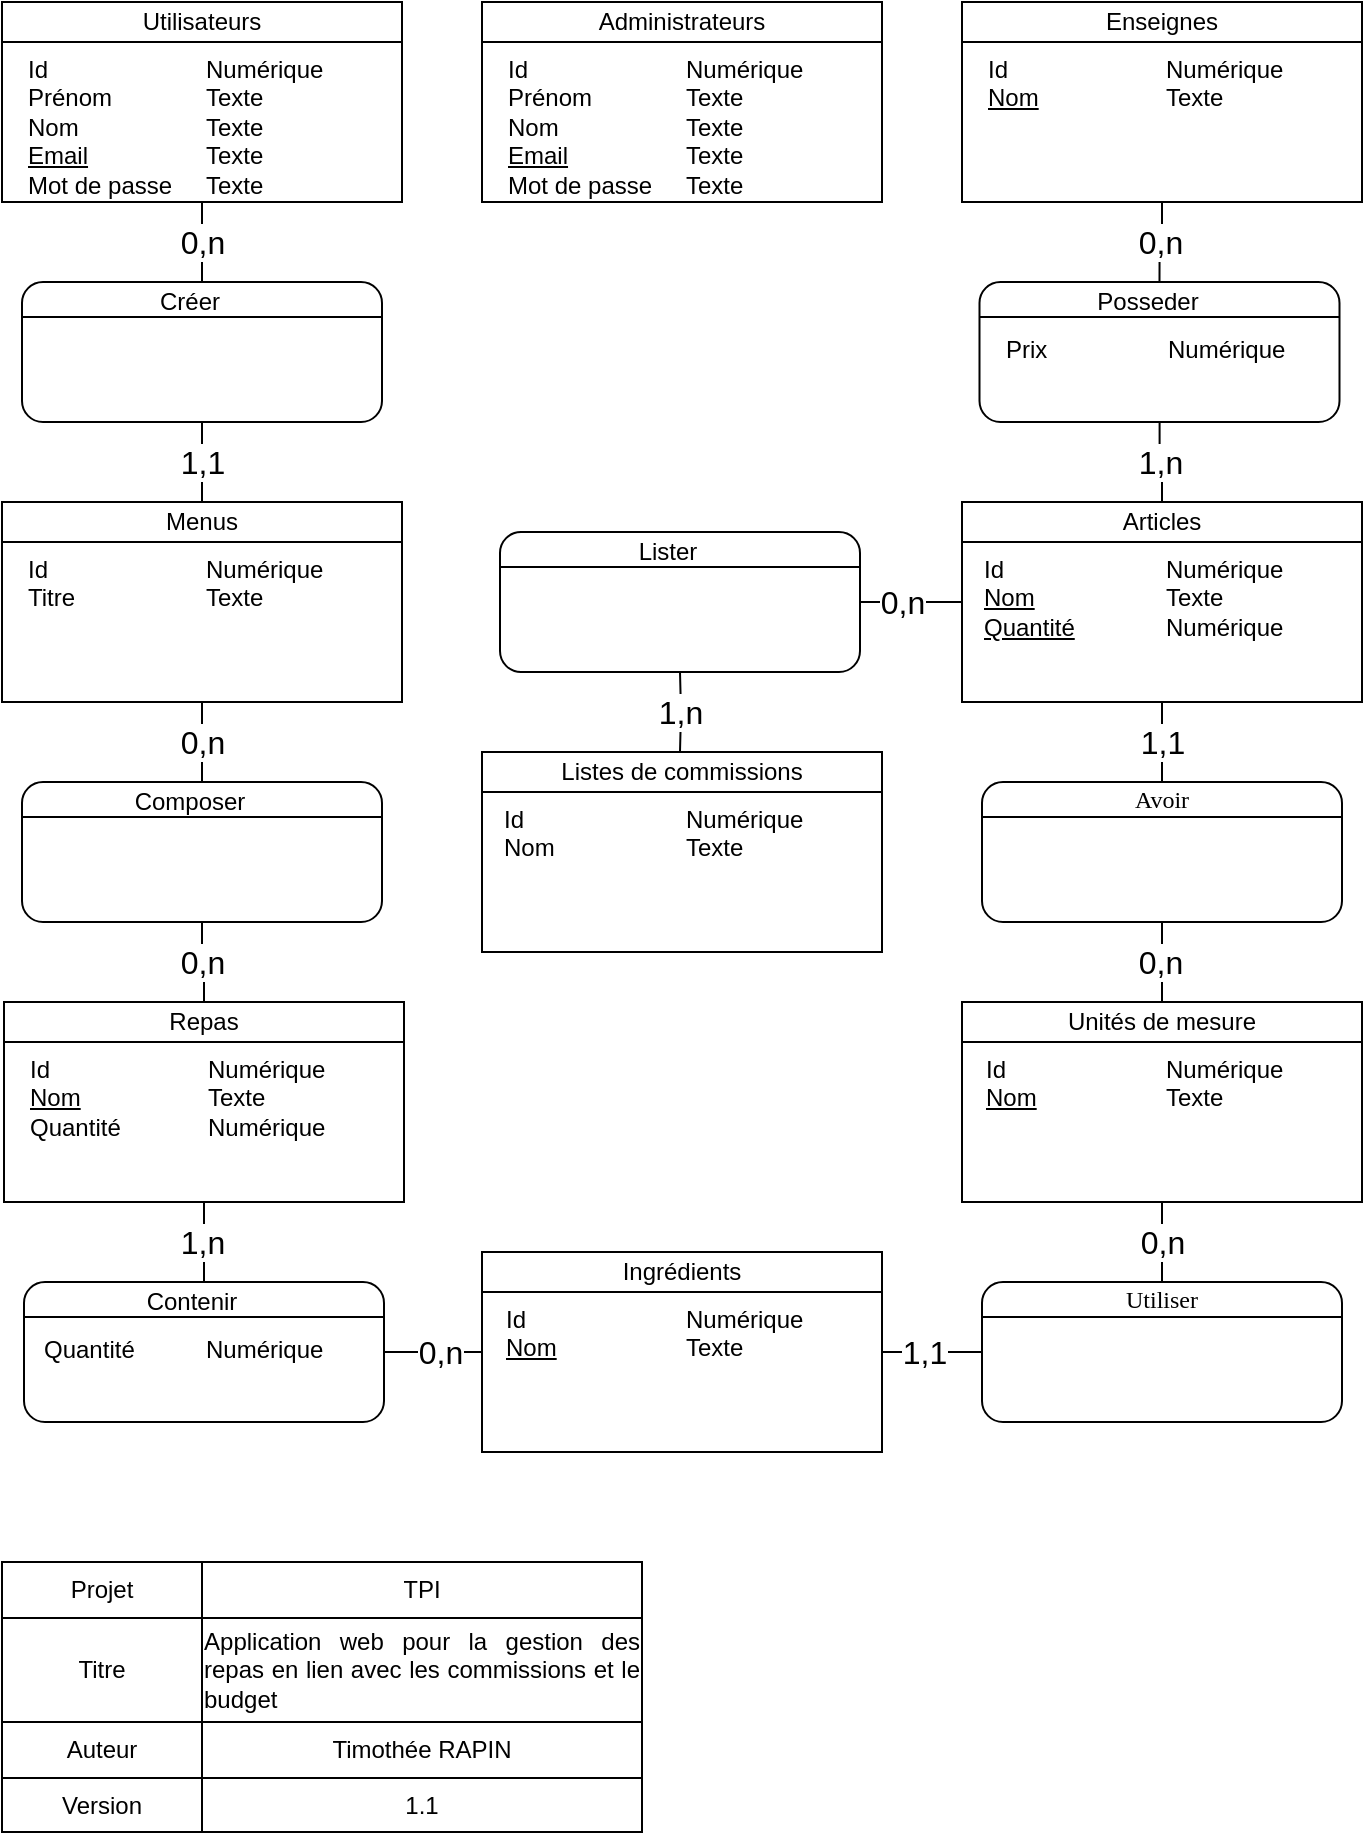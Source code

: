 <mxfile version="20.8.16" type="device"><diagram name="Page-1" id="2ca16b54-16f6-2749-3443-fa8db7711227"><mxGraphModel dx="1668" dy="974" grid="1" gridSize="10" guides="1" tooltips="1" connect="1" arrows="1" fold="1" page="1" pageScale="1" pageWidth="1100" pageHeight="850" background="#ffffff" math="0" shadow="0"><root><mxCell id="0"/><mxCell id="1" parent="0"/><mxCell id="T0Hc3pSAEqjk6suuljC6-1" value="" style="shape=table;html=1;whiteSpace=wrap;startSize=0;container=1;collapsible=0;childLayout=tableLayout;" parent="1" vertex="1"><mxGeometry x="40" y="800" width="320" height="135" as="geometry"/></mxCell><mxCell id="T0Hc3pSAEqjk6suuljC6-2" value="" style="shape=partialRectangle;html=1;whiteSpace=wrap;collapsible=0;dropTarget=0;pointerEvents=0;fillColor=none;top=0;left=0;bottom=0;right=0;points=[[0,0.5],[1,0.5]];portConstraint=eastwest;" parent="T0Hc3pSAEqjk6suuljC6-1" vertex="1"><mxGeometry width="320" height="28" as="geometry"/></mxCell><mxCell id="T0Hc3pSAEqjk6suuljC6-3" value="Projet" style="shape=partialRectangle;html=1;whiteSpace=wrap;connectable=0;overflow=hidden;fillColor=none;top=0;left=0;bottom=0;right=0;" parent="T0Hc3pSAEqjk6suuljC6-2" vertex="1"><mxGeometry width="100" height="28" as="geometry"><mxRectangle width="100" height="28" as="alternateBounds"/></mxGeometry></mxCell><mxCell id="T0Hc3pSAEqjk6suuljC6-4" value="TPI" style="shape=partialRectangle;html=1;whiteSpace=wrap;connectable=0;overflow=hidden;fillColor=none;top=0;left=0;bottom=0;right=0;" parent="T0Hc3pSAEqjk6suuljC6-2" vertex="1"><mxGeometry x="100" width="220" height="28" as="geometry"><mxRectangle width="220" height="28" as="alternateBounds"/></mxGeometry></mxCell><mxCell id="T0Hc3pSAEqjk6suuljC6-5" value="" style="shape=partialRectangle;html=1;whiteSpace=wrap;collapsible=0;dropTarget=0;pointerEvents=0;fillColor=none;top=0;left=0;bottom=0;right=0;points=[[0,0.5],[1,0.5]];portConstraint=eastwest;" parent="T0Hc3pSAEqjk6suuljC6-1" vertex="1"><mxGeometry y="28" width="320" height="52" as="geometry"/></mxCell><mxCell id="T0Hc3pSAEqjk6suuljC6-6" value="Titre" style="shape=partialRectangle;html=1;whiteSpace=wrap;connectable=0;overflow=hidden;fillColor=none;top=0;left=0;bottom=0;right=0;" parent="T0Hc3pSAEqjk6suuljC6-5" vertex="1"><mxGeometry width="100" height="52" as="geometry"><mxRectangle width="100" height="52" as="alternateBounds"/></mxGeometry></mxCell><mxCell id="T0Hc3pSAEqjk6suuljC6-7" value="&lt;div style=&quot;text-align: justify;&quot;&gt;&lt;span style=&quot;font-family: WordVisi_MSFontService, Arial, Arial_EmbeddedFont, Arial_MSFontService, sans-serif; background-color: initial;&quot;&gt;A&lt;/span&gt;&lt;span style=&quot;background-color: initial; font-family: WordVisi_MSFontService, Arial, Arial_EmbeddedFont, Arial_MSFontService, sans-serif;&quot;&gt;pplication web pour la gestion des repas en lien avec les commissions et le budget&lt;/span&gt;&lt;/div&gt;&lt;div style=&quot;text-align: justify;&quot;&gt;&lt;/div&gt;" style="shape=partialRectangle;html=1;whiteSpace=wrap;connectable=0;overflow=hidden;fillColor=none;top=0;left=0;bottom=0;right=0;" parent="T0Hc3pSAEqjk6suuljC6-5" vertex="1"><mxGeometry x="100" width="220" height="52" as="geometry"><mxRectangle width="220" height="52" as="alternateBounds"/></mxGeometry></mxCell><mxCell id="T0Hc3pSAEqjk6suuljC6-8" value="" style="shape=partialRectangle;html=1;whiteSpace=wrap;collapsible=0;dropTarget=0;pointerEvents=0;fillColor=none;top=0;left=0;bottom=0;right=0;points=[[0,0.5],[1,0.5]];portConstraint=eastwest;" parent="T0Hc3pSAEqjk6suuljC6-1" vertex="1"><mxGeometry y="80" width="320" height="28" as="geometry"/></mxCell><mxCell id="T0Hc3pSAEqjk6suuljC6-9" value="Auteur" style="shape=partialRectangle;html=1;whiteSpace=wrap;connectable=0;overflow=hidden;fillColor=none;top=0;left=0;bottom=0;right=0;" parent="T0Hc3pSAEqjk6suuljC6-8" vertex="1"><mxGeometry width="100" height="28" as="geometry"><mxRectangle width="100" height="28" as="alternateBounds"/></mxGeometry></mxCell><mxCell id="T0Hc3pSAEqjk6suuljC6-10" value="Timothée RAPIN" style="shape=partialRectangle;html=1;whiteSpace=wrap;connectable=0;overflow=hidden;fillColor=none;top=0;left=0;bottom=0;right=0;" parent="T0Hc3pSAEqjk6suuljC6-8" vertex="1"><mxGeometry x="100" width="220" height="28" as="geometry"><mxRectangle width="220" height="28" as="alternateBounds"/></mxGeometry></mxCell><mxCell id="T0Hc3pSAEqjk6suuljC6-11" value="" style="shape=partialRectangle;html=1;whiteSpace=wrap;collapsible=0;dropTarget=0;pointerEvents=0;fillColor=none;top=0;left=0;bottom=0;right=0;points=[[0,0.5],[1,0.5]];portConstraint=eastwest;" parent="T0Hc3pSAEqjk6suuljC6-1" vertex="1"><mxGeometry y="108" width="320" height="27" as="geometry"/></mxCell><mxCell id="T0Hc3pSAEqjk6suuljC6-12" value="Version" style="shape=partialRectangle;html=1;whiteSpace=wrap;connectable=0;overflow=hidden;fillColor=none;top=0;left=0;bottom=0;right=0;" parent="T0Hc3pSAEqjk6suuljC6-11" vertex="1"><mxGeometry width="100" height="27" as="geometry"><mxRectangle width="100" height="27" as="alternateBounds"/></mxGeometry></mxCell><mxCell id="T0Hc3pSAEqjk6suuljC6-13" value="1.1" style="shape=partialRectangle;html=1;whiteSpace=wrap;connectable=0;overflow=hidden;fillColor=none;top=0;left=0;bottom=0;right=0;" parent="T0Hc3pSAEqjk6suuljC6-11" vertex="1"><mxGeometry x="100" width="220" height="27" as="geometry"><mxRectangle width="220" height="27" as="alternateBounds"/></mxGeometry></mxCell><mxCell id="aRJiCMAHgyl49m0SlckX-1" value="&lt;div style=&quot;box-sizing: border-box ; width: 100% ; padding: 2px&quot;&gt;&lt;br&gt;&lt;/div&gt;" style="verticalAlign=top;align=center;overflow=fill;html=1;rounded=0;shadow=0;comic=0;labelBackgroundColor=none;strokeColor=#000000;strokeWidth=1;fillColor=#ffffff;fontFamily=Verdana;fontSize=12;fontColor=#000000;" parent="1" vertex="1"><mxGeometry x="40" y="20" width="200" height="100" as="geometry"/></mxCell><mxCell id="aRJiCMAHgyl49m0SlckX-2" value="Utilisateurs" style="rounded=0;whiteSpace=wrap;html=1;" parent="1" vertex="1"><mxGeometry x="40" y="20" width="200" height="20" as="geometry"/></mxCell><mxCell id="aRJiCMAHgyl49m0SlckX-3" value="Id&lt;br style=&quot;border-color: var(--border-color);&quot;&gt;Prénom&lt;br style=&quot;border-color: var(--border-color);&quot;&gt;Nom&lt;br style=&quot;border-color: var(--border-color);&quot;&gt;&lt;u style=&quot;border-color: var(--border-color);&quot;&gt;Email&lt;/u&gt;&lt;br style=&quot;border-color: var(--border-color);&quot;&gt;Mot de passe" style="text;html=1;strokeColor=none;fillColor=none;align=left;verticalAlign=top;whiteSpace=wrap;rounded=0;" parent="1" vertex="1"><mxGeometry x="51" y="40" width="90" height="60" as="geometry"/></mxCell><mxCell id="aRJiCMAHgyl49m0SlckX-4" value="Numérique&lt;br style=&quot;border-color: var(--border-color);&quot;&gt;Texte&lt;br style=&quot;border-color: var(--border-color);&quot;&gt;Texte&lt;br style=&quot;border-color: var(--border-color);&quot;&gt;Texte&lt;br style=&quot;border-color: var(--border-color);&quot;&gt;Texte" style="text;html=1;strokeColor=none;fillColor=none;align=left;verticalAlign=top;whiteSpace=wrap;rounded=0;" parent="1" vertex="1"><mxGeometry x="140" y="40" width="100" height="50" as="geometry"/></mxCell><mxCell id="aRJiCMAHgyl49m0SlckX-5" value="&lt;div style=&quot;box-sizing: border-box ; width: 100% ; padding: 2px&quot;&gt;&lt;br&gt;&lt;/div&gt;" style="verticalAlign=top;align=center;overflow=fill;html=1;rounded=0;shadow=0;comic=0;labelBackgroundColor=none;strokeColor=#000000;strokeWidth=1;fillColor=#ffffff;fontFamily=Verdana;fontSize=12;fontColor=#000000;" parent="1" vertex="1"><mxGeometry x="280" y="20" width="200" height="100" as="geometry"/></mxCell><mxCell id="aRJiCMAHgyl49m0SlckX-6" value="Administrateurs" style="rounded=0;whiteSpace=wrap;html=1;" parent="1" vertex="1"><mxGeometry x="280" y="20" width="200" height="20" as="geometry"/></mxCell><mxCell id="aRJiCMAHgyl49m0SlckX-7" value="Id&lt;br style=&quot;border-color: var(--border-color);&quot;&gt;Prénom&lt;br style=&quot;border-color: var(--border-color);&quot;&gt;Nom&lt;br style=&quot;border-color: var(--border-color);&quot;&gt;&lt;u style=&quot;border-color: var(--border-color);&quot;&gt;Email&lt;/u&gt;&lt;br style=&quot;border-color: var(--border-color);&quot;&gt;Mot de passe" style="text;html=1;strokeColor=none;fillColor=none;align=left;verticalAlign=top;whiteSpace=wrap;rounded=0;" parent="1" vertex="1"><mxGeometry x="291" y="40" width="90" height="60" as="geometry"/></mxCell><mxCell id="aRJiCMAHgyl49m0SlckX-8" value="Numérique&lt;br style=&quot;border-color: var(--border-color);&quot;&gt;Texte&lt;br style=&quot;border-color: var(--border-color);&quot;&gt;Texte&lt;br style=&quot;border-color: var(--border-color);&quot;&gt;Texte&lt;br style=&quot;border-color: var(--border-color);&quot;&gt;Texte" style="text;html=1;strokeColor=none;fillColor=none;align=left;verticalAlign=top;whiteSpace=wrap;rounded=0;" parent="1" vertex="1"><mxGeometry x="380" y="40" width="100" height="50" as="geometry"/></mxCell><mxCell id="aRJiCMAHgyl49m0SlckX-9" value="&lt;div style=&quot;box-sizing: border-box ; width: 100% ; padding: 2px&quot;&gt;&lt;br&gt;&lt;/div&gt;" style="verticalAlign=top;align=center;overflow=fill;html=1;rounded=0;shadow=0;comic=0;labelBackgroundColor=none;strokeColor=#000000;strokeWidth=1;fillColor=#ffffff;fontFamily=Verdana;fontSize=12;fontColor=#000000;" parent="1" vertex="1"><mxGeometry x="40" y="270" width="200" height="100" as="geometry"/></mxCell><mxCell id="aRJiCMAHgyl49m0SlckX-10" value="Menus" style="rounded=0;whiteSpace=wrap;html=1;" parent="1" vertex="1"><mxGeometry x="40" y="270" width="200" height="20" as="geometry"/></mxCell><mxCell id="aRJiCMAHgyl49m0SlckX-11" value="Id&lt;br&gt;Titre" style="text;html=1;strokeColor=none;fillColor=none;align=left;verticalAlign=top;whiteSpace=wrap;rounded=0;" parent="1" vertex="1"><mxGeometry x="51" y="290" width="90" height="60" as="geometry"/></mxCell><mxCell id="aRJiCMAHgyl49m0SlckX-12" value="Numérique&lt;br&gt;Texte" style="text;html=1;strokeColor=none;fillColor=none;align=left;verticalAlign=top;whiteSpace=wrap;rounded=0;" parent="1" vertex="1"><mxGeometry x="140" y="290" width="100" height="50" as="geometry"/></mxCell><mxCell id="aRJiCMAHgyl49m0SlckX-23" style="edgeStyle=orthogonalEdgeStyle;html=1;labelBackgroundColor=none;startArrow=none;endArrow=none;fontFamily=Verdana;fontSize=12;align=left;entryX=0.5;entryY=0;entryDx=0;entryDy=0;startFill=0;endFill=0;rounded=0;exitX=0.5;exitY=1;exitDx=0;exitDy=0;" parent="1" source="aRJiCMAHgyl49m0SlckX-1" target="aRJiCMAHgyl49m0SlckX-25" edge="1"><mxGeometry relative="1" as="geometry"><mxPoint x="290" y="345" as="targetPoint"/><mxPoint x="140" y="120" as="sourcePoint"/></mxGeometry></mxCell><mxCell id="aRJiCMAHgyl49m0SlckX-24" value="0,n" style="text;html=1;resizable=0;points=[];align=center;verticalAlign=middle;labelBackgroundColor=#ffffff;direction=south;fontSize=16;" parent="aRJiCMAHgyl49m0SlckX-23" vertex="1" connectable="0"><mxGeometry x="-0.77" y="-1" relative="1" as="geometry"><mxPoint x="1" y="15" as="offset"/></mxGeometry></mxCell><mxCell id="aRJiCMAHgyl49m0SlckX-25" value="&lt;div style=&quot;box-sizing: border-box ; width: 100% ; padding: 2px&quot;&gt;&lt;br&gt;&lt;/div&gt;" style="verticalAlign=top;align=center;overflow=fill;html=1;rounded=1;shadow=0;comic=0;labelBackgroundColor=none;strokeColor=#000000;strokeWidth=1;fillColor=#ffffff;fontFamily=Verdana;fontSize=12;fontColor=#000000;" parent="1" vertex="1"><mxGeometry x="50" y="160" width="180" height="70" as="geometry"/></mxCell><mxCell id="aRJiCMAHgyl49m0SlckX-26" value="" style="edgeStyle=orthogonalEdgeStyle;rounded=0;orthogonalLoop=1;jettySize=auto;html=1;startArrow=none;startFill=0;endArrow=none;endFill=0;exitX=0.5;exitY=0;exitDx=0;exitDy=0;" parent="1" source="aRJiCMAHgyl49m0SlckX-9" target="aRJiCMAHgyl49m0SlckX-25" edge="1"><mxGeometry relative="1" as="geometry"><mxPoint x="560" y="340" as="sourcePoint"/></mxGeometry></mxCell><mxCell id="aRJiCMAHgyl49m0SlckX-27" value="1,1" style="text;html=1;resizable=0;points=[];align=center;verticalAlign=middle;labelBackgroundColor=#ffffff;fontSize=16;" parent="aRJiCMAHgyl49m0SlckX-26" vertex="1" connectable="0"><mxGeometry x="-0.646" relative="1" as="geometry"><mxPoint y="-13" as="offset"/></mxGeometry></mxCell><mxCell id="aRJiCMAHgyl49m0SlckX-30" value="" style="endArrow=none;html=1;entryX=1;entryY=0.25;entryDx=0;entryDy=0;exitX=0;exitY=0.25;exitDx=0;exitDy=0;" parent="1" source="aRJiCMAHgyl49m0SlckX-25" target="aRJiCMAHgyl49m0SlckX-25" edge="1"><mxGeometry width="50" height="50" relative="1" as="geometry"><mxPoint x="-230" y="310" as="sourcePoint"/><mxPoint x="-180" y="260" as="targetPoint"/></mxGeometry></mxCell><mxCell id="aRJiCMAHgyl49m0SlckX-31" value="Créer" style="text;html=1;strokeColor=none;fillColor=none;align=center;verticalAlign=middle;whiteSpace=wrap;rounded=0;" parent="1" vertex="1"><mxGeometry x="74" y="160" width="120" height="20" as="geometry"/></mxCell><mxCell id="hW3bfnnG4_40cVBDpzVv-1" value="&lt;div style=&quot;box-sizing: border-box ; width: 100% ; padding: 2px&quot;&gt;&lt;br&gt;&lt;/div&gt;" style="verticalAlign=top;align=center;overflow=fill;html=1;rounded=0;shadow=0;comic=0;labelBackgroundColor=none;strokeColor=#000000;strokeWidth=1;fillColor=#ffffff;fontFamily=Verdana;fontSize=12;fontColor=#000000;" parent="1" vertex="1"><mxGeometry x="520" y="270" width="200" height="100" as="geometry"/></mxCell><mxCell id="hW3bfnnG4_40cVBDpzVv-2" value="Articles" style="rounded=0;whiteSpace=wrap;html=1;" parent="1" vertex="1"><mxGeometry x="520" y="270" width="200" height="20" as="geometry"/></mxCell><mxCell id="hW3bfnnG4_40cVBDpzVv-3" value="Id&lt;br style=&quot;border-color: var(--border-color);&quot;&gt;&lt;u&gt;Nom&lt;br&gt;Quantité&lt;br&gt;&lt;/u&gt;" style="text;html=1;strokeColor=none;fillColor=none;align=left;verticalAlign=top;whiteSpace=wrap;rounded=0;" parent="1" vertex="1"><mxGeometry x="529" y="290" width="92" height="60" as="geometry"/></mxCell><mxCell id="hW3bfnnG4_40cVBDpzVv-4" value="Numérique&lt;br style=&quot;border-color: var(--border-color);&quot;&gt;Texte&lt;br style=&quot;border-color: var(--border-color);&quot;&gt;Numérique" style="text;html=1;strokeColor=none;fillColor=none;align=left;verticalAlign=top;whiteSpace=wrap;rounded=0;" parent="1" vertex="1"><mxGeometry x="620" y="290" width="100" height="50" as="geometry"/></mxCell><mxCell id="hW3bfnnG4_40cVBDpzVv-5" value="&lt;div style=&quot;box-sizing: border-box ; width: 100% ; padding: 2px&quot;&gt;&lt;br&gt;&lt;/div&gt;" style="verticalAlign=top;align=center;overflow=fill;html=1;rounded=0;shadow=0;comic=0;labelBackgroundColor=none;strokeColor=#000000;strokeWidth=1;fillColor=#ffffff;fontFamily=Verdana;fontSize=12;fontColor=#000000;" parent="1" vertex="1"><mxGeometry x="520" y="20" width="200" height="100" as="geometry"/></mxCell><mxCell id="hW3bfnnG4_40cVBDpzVv-6" value="Enseignes" style="rounded=0;whiteSpace=wrap;html=1;" parent="1" vertex="1"><mxGeometry x="520" y="20" width="200" height="20" as="geometry"/></mxCell><mxCell id="hW3bfnnG4_40cVBDpzVv-7" value="Id&lt;br style=&quot;border-color: var(--border-color);&quot;&gt;&lt;u&gt;Nom&lt;br&gt;&lt;/u&gt;" style="text;html=1;strokeColor=none;fillColor=none;align=left;verticalAlign=top;whiteSpace=wrap;rounded=0;" parent="1" vertex="1"><mxGeometry x="531" y="40" width="90" height="60" as="geometry"/></mxCell><mxCell id="hW3bfnnG4_40cVBDpzVv-8" value="Numérique&lt;br style=&quot;border-color: var(--border-color);&quot;&gt;Texte" style="text;html=1;strokeColor=none;fillColor=none;align=left;verticalAlign=top;whiteSpace=wrap;rounded=0;" parent="1" vertex="1"><mxGeometry x="620" y="40" width="100" height="50" as="geometry"/></mxCell><mxCell id="hW3bfnnG4_40cVBDpzVv-9" value="&lt;div style=&quot;box-sizing: border-box ; width: 100% ; padding: 2px&quot;&gt;&lt;br&gt;&lt;/div&gt;" style="verticalAlign=top;align=center;overflow=fill;html=1;rounded=0;shadow=0;comic=0;labelBackgroundColor=none;strokeColor=#000000;strokeWidth=1;fillColor=#ffffff;fontFamily=Verdana;fontSize=12;fontColor=#000000;" parent="1" vertex="1"><mxGeometry x="280" y="645" width="200" height="100" as="geometry"/></mxCell><mxCell id="hW3bfnnG4_40cVBDpzVv-10" value="Ingrédients" style="rounded=0;whiteSpace=wrap;html=1;" parent="1" vertex="1"><mxGeometry x="280" y="645" width="200" height="20" as="geometry"/></mxCell><mxCell id="hW3bfnnG4_40cVBDpzVv-11" value="Id&lt;br style=&quot;border-color: var(--border-color);&quot;&gt;&lt;u&gt;Nom&lt;br&gt;&lt;/u&gt;" style="text;html=1;strokeColor=none;fillColor=none;align=left;verticalAlign=top;whiteSpace=wrap;rounded=0;" parent="1" vertex="1"><mxGeometry x="290" y="665" width="91" height="60" as="geometry"/></mxCell><mxCell id="hW3bfnnG4_40cVBDpzVv-12" value="Numérique&lt;br style=&quot;border-color: var(--border-color);&quot;&gt;Texte" style="text;html=1;strokeColor=none;fillColor=none;align=left;verticalAlign=top;whiteSpace=wrap;rounded=0;" parent="1" vertex="1"><mxGeometry x="380" y="665" width="100" height="50" as="geometry"/></mxCell><mxCell id="hW3bfnnG4_40cVBDpzVv-13" value="&lt;div style=&quot;box-sizing: border-box ; width: 100% ; padding: 2px&quot;&gt;&lt;br&gt;&lt;/div&gt;" style="verticalAlign=top;align=center;overflow=fill;html=1;rounded=0;shadow=0;comic=0;labelBackgroundColor=none;strokeColor=#000000;strokeWidth=1;fillColor=#ffffff;fontFamily=Verdana;fontSize=12;fontColor=#000000;" parent="1" vertex="1"><mxGeometry x="41" y="520" width="200" height="100" as="geometry"/></mxCell><mxCell id="hW3bfnnG4_40cVBDpzVv-14" value="Repas" style="rounded=0;whiteSpace=wrap;html=1;" parent="1" vertex="1"><mxGeometry x="41" y="520" width="200" height="20" as="geometry"/></mxCell><mxCell id="hW3bfnnG4_40cVBDpzVv-15" value="Id&lt;br style=&quot;border-color: var(--border-color);&quot;&gt;&lt;u&gt;Nom&lt;/u&gt;&lt;br&gt;Quantité" style="text;html=1;strokeColor=none;fillColor=none;align=left;verticalAlign=top;whiteSpace=wrap;rounded=0;" parent="1" vertex="1"><mxGeometry x="52" y="540" width="90" height="60" as="geometry"/></mxCell><mxCell id="hW3bfnnG4_40cVBDpzVv-16" value="Numérique&lt;br style=&quot;border-color: var(--border-color);&quot;&gt;Texte&lt;br style=&quot;border-color: var(--border-color);&quot;&gt;Numérique" style="text;html=1;strokeColor=none;fillColor=none;align=left;verticalAlign=top;whiteSpace=wrap;rounded=0;" parent="1" vertex="1"><mxGeometry x="141" y="540" width="100" height="50" as="geometry"/></mxCell><mxCell id="hW3bfnnG4_40cVBDpzVv-17" style="edgeStyle=orthogonalEdgeStyle;html=1;labelBackgroundColor=none;startArrow=none;endArrow=none;fontFamily=Verdana;fontSize=12;align=left;entryX=0.5;entryY=0;entryDx=0;entryDy=0;startFill=0;endFill=0;rounded=0;exitX=0.5;exitY=1;exitDx=0;exitDy=0;" parent="1" source="aRJiCMAHgyl49m0SlckX-9" target="hW3bfnnG4_40cVBDpzVv-19" edge="1"><mxGeometry relative="1" as="geometry"><mxPoint x="291" y="670" as="targetPoint"/><mxPoint x="150" y="460" as="sourcePoint"/></mxGeometry></mxCell><mxCell id="hW3bfnnG4_40cVBDpzVv-18" value="0,n" style="text;html=1;resizable=0;points=[];align=center;verticalAlign=middle;labelBackgroundColor=#ffffff;direction=south;fontSize=16;" parent="hW3bfnnG4_40cVBDpzVv-17" vertex="1" connectable="0"><mxGeometry x="-0.77" y="-1" relative="1" as="geometry"><mxPoint x="1" y="15" as="offset"/></mxGeometry></mxCell><mxCell id="hW3bfnnG4_40cVBDpzVv-19" value="&lt;div style=&quot;box-sizing: border-box ; width: 100% ; padding: 2px&quot;&gt;&lt;br&gt;&lt;/div&gt;" style="verticalAlign=top;align=center;overflow=fill;html=1;rounded=1;shadow=0;comic=0;labelBackgroundColor=none;strokeColor=#000000;strokeWidth=1;fillColor=#ffffff;fontFamily=Verdana;fontSize=12;fontColor=#000000;" parent="1" vertex="1"><mxGeometry x="50" y="410" width="180" height="70" as="geometry"/></mxCell><mxCell id="hW3bfnnG4_40cVBDpzVv-20" value="" style="edgeStyle=orthogonalEdgeStyle;rounded=0;orthogonalLoop=1;jettySize=auto;html=1;startArrow=none;startFill=0;endArrow=none;endFill=0;exitX=0.5;exitY=0;exitDx=0;exitDy=0;" parent="1" source="hW3bfnnG4_40cVBDpzVv-14" target="hW3bfnnG4_40cVBDpzVv-19" edge="1"><mxGeometry relative="1" as="geometry"><mxPoint x="141" y="650" as="sourcePoint"/></mxGeometry></mxCell><mxCell id="hW3bfnnG4_40cVBDpzVv-21" value="0,n" style="text;html=1;resizable=0;points=[];align=center;verticalAlign=middle;labelBackgroundColor=#ffffff;fontSize=16;" parent="hW3bfnnG4_40cVBDpzVv-20" vertex="1" connectable="0"><mxGeometry x="-0.646" relative="1" as="geometry"><mxPoint x="-1" y="-13" as="offset"/></mxGeometry></mxCell><mxCell id="hW3bfnnG4_40cVBDpzVv-22" value="" style="endArrow=none;html=1;entryX=1;entryY=0.25;entryDx=0;entryDy=0;exitX=0;exitY=0.25;exitDx=0;exitDy=0;" parent="1" source="hW3bfnnG4_40cVBDpzVv-19" target="hW3bfnnG4_40cVBDpzVv-19" edge="1"><mxGeometry width="50" height="50" relative="1" as="geometry"><mxPoint x="-230" y="560" as="sourcePoint"/><mxPoint x="-180" y="510" as="targetPoint"/></mxGeometry></mxCell><mxCell id="hW3bfnnG4_40cVBDpzVv-23" value="Composer" style="text;html=1;strokeColor=none;fillColor=none;align=center;verticalAlign=middle;whiteSpace=wrap;rounded=0;" parent="1" vertex="1"><mxGeometry x="74" y="410" width="120" height="20" as="geometry"/></mxCell><mxCell id="hW3bfnnG4_40cVBDpzVv-24" style="edgeStyle=orthogonalEdgeStyle;html=1;labelBackgroundColor=none;startArrow=none;endArrow=none;fontFamily=Verdana;fontSize=12;align=left;entryX=0.5;entryY=0;entryDx=0;entryDy=0;startFill=0;endFill=0;rounded=0;exitX=0.5;exitY=1;exitDx=0;exitDy=0;" parent="1" source="hW3bfnnG4_40cVBDpzVv-13" target="hW3bfnnG4_40cVBDpzVv-26" edge="1"><mxGeometry relative="1" as="geometry"><mxPoint x="560" y="845" as="targetPoint"/><mxPoint x="409" y="620" as="sourcePoint"/></mxGeometry></mxCell><mxCell id="hW3bfnnG4_40cVBDpzVv-25" value="1,n" style="text;html=1;resizable=0;points=[];align=center;verticalAlign=middle;labelBackgroundColor=#ffffff;direction=south;fontSize=16;" parent="hW3bfnnG4_40cVBDpzVv-24" vertex="1" connectable="0"><mxGeometry x="-0.77" y="-1" relative="1" as="geometry"><mxPoint y="15" as="offset"/></mxGeometry></mxCell><mxCell id="hW3bfnnG4_40cVBDpzVv-26" value="&lt;div style=&quot;box-sizing: border-box ; width: 100% ; padding: 2px&quot;&gt;&lt;br&gt;&lt;/div&gt;" style="verticalAlign=top;align=center;overflow=fill;html=1;rounded=1;shadow=0;comic=0;labelBackgroundColor=none;strokeColor=#000000;strokeWidth=1;fillColor=#ffffff;fontFamily=Verdana;fontSize=12;fontColor=#000000;" parent="1" vertex="1"><mxGeometry x="51" y="660" width="180" height="70" as="geometry"/></mxCell><mxCell id="hW3bfnnG4_40cVBDpzVv-27" value="" style="edgeStyle=orthogonalEdgeStyle;rounded=0;orthogonalLoop=1;jettySize=auto;html=1;startArrow=none;startFill=0;endArrow=none;endFill=0;exitX=0;exitY=0.5;exitDx=0;exitDy=0;entryX=1;entryY=0.5;entryDx=0;entryDy=0;" parent="1" source="hW3bfnnG4_40cVBDpzVv-9" target="hW3bfnnG4_40cVBDpzVv-26" edge="1"><mxGeometry relative="1" as="geometry"><mxPoint x="409" y="825" as="sourcePoint"/></mxGeometry></mxCell><mxCell id="hW3bfnnG4_40cVBDpzVv-28" value="0,n" style="text;html=1;resizable=0;points=[];align=center;verticalAlign=middle;labelBackgroundColor=#ffffff;fontSize=16;" parent="hW3bfnnG4_40cVBDpzVv-27" vertex="1" connectable="0"><mxGeometry x="-0.646" relative="1" as="geometry"><mxPoint x="-13" as="offset"/></mxGeometry></mxCell><mxCell id="hW3bfnnG4_40cVBDpzVv-29" value="" style="endArrow=none;html=1;entryX=1;entryY=0.25;entryDx=0;entryDy=0;exitX=0;exitY=0.25;exitDx=0;exitDy=0;" parent="1" source="hW3bfnnG4_40cVBDpzVv-26" target="hW3bfnnG4_40cVBDpzVv-26" edge="1"><mxGeometry width="50" height="50" relative="1" as="geometry"><mxPoint x="-229" y="810" as="sourcePoint"/><mxPoint x="-179" y="760" as="targetPoint"/></mxGeometry></mxCell><mxCell id="hW3bfnnG4_40cVBDpzVv-30" value="Contenir" style="text;html=1;strokeColor=none;fillColor=none;align=center;verticalAlign=middle;whiteSpace=wrap;rounded=0;" parent="1" vertex="1"><mxGeometry x="75" y="660" width="120" height="20" as="geometry"/></mxCell><mxCell id="hW3bfnnG4_40cVBDpzVv-31" style="edgeStyle=orthogonalEdgeStyle;html=1;labelBackgroundColor=none;startArrow=none;endArrow=none;fontFamily=Verdana;fontSize=12;align=left;entryX=0.5;entryY=0;entryDx=0;entryDy=0;startFill=0;endFill=0;rounded=0;exitX=0.5;exitY=1;exitDx=0;exitDy=0;" parent="1" source="hW3bfnnG4_40cVBDpzVv-5" target="hW3bfnnG4_40cVBDpzVv-33" edge="1"><mxGeometry relative="1" as="geometry"><mxPoint x="771" y="345" as="targetPoint"/><mxPoint x="600" y="140" as="sourcePoint"/></mxGeometry></mxCell><mxCell id="hW3bfnnG4_40cVBDpzVv-32" value="0,n" style="text;html=1;resizable=0;points=[];align=center;verticalAlign=middle;labelBackgroundColor=#ffffff;direction=south;fontSize=16;" parent="hW3bfnnG4_40cVBDpzVv-31" vertex="1" connectable="0"><mxGeometry x="-0.77" y="-1" relative="1" as="geometry"><mxPoint y="15" as="offset"/></mxGeometry></mxCell><mxCell id="hW3bfnnG4_40cVBDpzVv-33" value="&lt;div style=&quot;box-sizing: border-box ; width: 100% ; padding: 2px&quot;&gt;&lt;br&gt;&lt;/div&gt;" style="verticalAlign=top;align=center;overflow=fill;html=1;rounded=1;shadow=0;comic=0;labelBackgroundColor=none;strokeColor=#000000;strokeWidth=1;fillColor=#ffffff;fontFamily=Verdana;fontSize=12;fontColor=#000000;" parent="1" vertex="1"><mxGeometry x="528.75" y="160" width="180" height="70" as="geometry"/></mxCell><mxCell id="hW3bfnnG4_40cVBDpzVv-34" value="" style="edgeStyle=orthogonalEdgeStyle;rounded=0;orthogonalLoop=1;jettySize=auto;html=1;startArrow=none;startFill=0;endArrow=none;endFill=0;exitX=0.5;exitY=0;exitDx=0;exitDy=0;" parent="1" source="hW3bfnnG4_40cVBDpzVv-2" target="hW3bfnnG4_40cVBDpzVv-33" edge="1"><mxGeometry relative="1" as="geometry"><mxPoint x="621" y="325" as="sourcePoint"/></mxGeometry></mxCell><mxCell id="hW3bfnnG4_40cVBDpzVv-35" value="1,n" style="text;html=1;resizable=0;points=[];align=center;verticalAlign=middle;labelBackgroundColor=#ffffff;fontSize=16;" parent="hW3bfnnG4_40cVBDpzVv-34" vertex="1" connectable="0"><mxGeometry x="-0.646" relative="1" as="geometry"><mxPoint x="-1" y="-13" as="offset"/></mxGeometry></mxCell><mxCell id="hW3bfnnG4_40cVBDpzVv-36" value="" style="endArrow=none;html=1;entryX=1;entryY=0.25;entryDx=0;entryDy=0;exitX=0;exitY=0.25;exitDx=0;exitDy=0;" parent="1" source="hW3bfnnG4_40cVBDpzVv-33" target="hW3bfnnG4_40cVBDpzVv-33" edge="1"><mxGeometry width="50" height="50" relative="1" as="geometry"><mxPoint x="248.75" y="310" as="sourcePoint"/><mxPoint x="298.75" y="260" as="targetPoint"/></mxGeometry></mxCell><mxCell id="hW3bfnnG4_40cVBDpzVv-37" value="Posseder" style="text;html=1;strokeColor=none;fillColor=none;align=center;verticalAlign=middle;whiteSpace=wrap;rounded=0;" parent="1" vertex="1"><mxGeometry x="552.75" y="160" width="120" height="20" as="geometry"/></mxCell><mxCell id="hW3bfnnG4_40cVBDpzVv-38" value="Prix" style="text;html=1;strokeColor=none;fillColor=none;align=left;verticalAlign=top;whiteSpace=wrap;rounded=0;" parent="1" vertex="1"><mxGeometry x="540" y="180" width="90" height="60" as="geometry"/></mxCell><mxCell id="hW3bfnnG4_40cVBDpzVv-39" value="Numérique" style="text;html=1;strokeColor=none;fillColor=none;align=left;verticalAlign=top;whiteSpace=wrap;rounded=0;" parent="1" vertex="1"><mxGeometry x="621" y="180" width="100" height="50" as="geometry"/></mxCell><mxCell id="hW3bfnnG4_40cVBDpzVv-40" value="&lt;div style=&quot;box-sizing: border-box ; width: 100% ; padding: 2px&quot;&gt;&lt;br&gt;&lt;/div&gt;" style="verticalAlign=top;align=center;overflow=fill;html=1;rounded=0;shadow=0;comic=0;labelBackgroundColor=none;strokeColor=#000000;strokeWidth=1;fillColor=#ffffff;fontFamily=Verdana;fontSize=12;fontColor=#000000;" parent="1" vertex="1"><mxGeometry x="520" y="520" width="200" height="100" as="geometry"/></mxCell><mxCell id="hW3bfnnG4_40cVBDpzVv-41" value="Unités de mesure" style="rounded=0;whiteSpace=wrap;html=1;" parent="1" vertex="1"><mxGeometry x="520" y="520" width="200" height="20" as="geometry"/></mxCell><mxCell id="hW3bfnnG4_40cVBDpzVv-42" value="Id&lt;br style=&quot;border-color: var(--border-color);&quot;&gt;&lt;u&gt;Nom&lt;br&gt;&lt;/u&gt;" style="text;html=1;strokeColor=none;fillColor=none;align=left;verticalAlign=top;whiteSpace=wrap;rounded=0;" parent="1" vertex="1"><mxGeometry x="530" y="540" width="91" height="60" as="geometry"/></mxCell><mxCell id="hW3bfnnG4_40cVBDpzVv-43" value="Numérique&lt;br style=&quot;border-color: var(--border-color);&quot;&gt;Texte" style="text;html=1;strokeColor=none;fillColor=none;align=left;verticalAlign=top;whiteSpace=wrap;rounded=0;" parent="1" vertex="1"><mxGeometry x="620" y="540" width="100" height="50" as="geometry"/></mxCell><mxCell id="hW3bfnnG4_40cVBDpzVv-44" style="edgeStyle=orthogonalEdgeStyle;html=1;labelBackgroundColor=none;startArrow=none;endArrow=none;fontFamily=Verdana;fontSize=12;align=left;entryX=0.5;entryY=0;entryDx=0;entryDy=0;startFill=0;endFill=0;rounded=0;exitX=0.5;exitY=1;exitDx=0;exitDy=0;" parent="1" source="hW3bfnnG4_40cVBDpzVv-1" target="hW3bfnnG4_40cVBDpzVv-46" edge="1"><mxGeometry relative="1" as="geometry"><mxPoint x="775.5" y="650" as="targetPoint"/><mxPoint x="625.5" y="425" as="sourcePoint"/></mxGeometry></mxCell><mxCell id="hW3bfnnG4_40cVBDpzVv-45" value="1,1" style="text;html=1;resizable=0;points=[];align=center;verticalAlign=middle;labelBackgroundColor=#ffffff;direction=south;fontSize=16;" parent="hW3bfnnG4_40cVBDpzVv-44" vertex="1" connectable="0"><mxGeometry x="-0.77" y="-1" relative="1" as="geometry"><mxPoint x="1" y="15" as="offset"/></mxGeometry></mxCell><mxCell id="hW3bfnnG4_40cVBDpzVv-46" value="&lt;div style=&quot;box-sizing: border-box ; width: 100% ; padding: 2px&quot;&gt;Avoir&lt;/div&gt;" style="verticalAlign=top;align=center;overflow=fill;html=1;rounded=1;shadow=0;comic=0;labelBackgroundColor=none;strokeColor=#000000;strokeWidth=1;fillColor=#ffffff;fontFamily=Verdana;fontSize=12;fontColor=#000000;" parent="1" vertex="1"><mxGeometry x="530" y="410" width="180" height="70" as="geometry"/></mxCell><mxCell id="hW3bfnnG4_40cVBDpzVv-47" value="" style="edgeStyle=orthogonalEdgeStyle;rounded=0;orthogonalLoop=1;jettySize=auto;html=1;startArrow=none;startFill=0;endArrow=none;endFill=0;exitX=0.5;exitY=0;exitDx=0;exitDy=0;" parent="1" source="hW3bfnnG4_40cVBDpzVv-41" target="hW3bfnnG4_40cVBDpzVv-46" edge="1"><mxGeometry relative="1" as="geometry"><mxPoint x="625.5" y="630" as="sourcePoint"/></mxGeometry></mxCell><mxCell id="hW3bfnnG4_40cVBDpzVv-48" value="0,n" style="text;html=1;resizable=0;points=[];align=center;verticalAlign=middle;labelBackgroundColor=#ffffff;fontSize=16;" parent="hW3bfnnG4_40cVBDpzVv-47" vertex="1" connectable="0"><mxGeometry x="-0.646" relative="1" as="geometry"><mxPoint x="-1" y="-13" as="offset"/></mxGeometry></mxCell><mxCell id="hW3bfnnG4_40cVBDpzVv-49" value="" style="endArrow=none;html=1;entryX=1;entryY=0.25;entryDx=0;entryDy=0;exitX=0;exitY=0.25;exitDx=0;exitDy=0;" parent="1" source="hW3bfnnG4_40cVBDpzVv-46" target="hW3bfnnG4_40cVBDpzVv-46" edge="1"><mxGeometry width="50" height="50" relative="1" as="geometry"><mxPoint x="249" y="560" as="sourcePoint"/><mxPoint x="299" y="510" as="targetPoint"/></mxGeometry></mxCell><mxCell id="hW3bfnnG4_40cVBDpzVv-51" style="edgeStyle=orthogonalEdgeStyle;html=1;labelBackgroundColor=none;startArrow=none;endArrow=none;fontFamily=Verdana;fontSize=12;align=left;entryX=0.5;entryY=0;entryDx=0;entryDy=0;startFill=0;endFill=0;rounded=0;exitX=0.5;exitY=1;exitDx=0;exitDy=0;" parent="1" source="hW3bfnnG4_40cVBDpzVv-40" target="hW3bfnnG4_40cVBDpzVv-53" edge="1"><mxGeometry relative="1" as="geometry"><mxPoint x="775.5" y="975" as="targetPoint"/><mxPoint x="621.0" y="750.0" as="sourcePoint"/></mxGeometry></mxCell><mxCell id="hW3bfnnG4_40cVBDpzVv-52" value="0,n" style="text;html=1;resizable=0;points=[];align=center;verticalAlign=middle;labelBackgroundColor=#ffffff;direction=south;fontSize=16;" parent="hW3bfnnG4_40cVBDpzVv-51" vertex="1" connectable="0"><mxGeometry x="-0.77" y="-1" relative="1" as="geometry"><mxPoint x="1" y="15" as="offset"/></mxGeometry></mxCell><mxCell id="hW3bfnnG4_40cVBDpzVv-53" value="&lt;div style=&quot;box-sizing: border-box ; width: 100% ; padding: 2px&quot;&gt;Utiliser&lt;/div&gt;" style="verticalAlign=top;align=center;overflow=fill;html=1;rounded=1;shadow=0;comic=0;labelBackgroundColor=none;strokeColor=#000000;strokeWidth=1;fillColor=#ffffff;fontFamily=Verdana;fontSize=12;fontColor=#000000;" parent="1" vertex="1"><mxGeometry x="530" y="660" width="180" height="70" as="geometry"/></mxCell><mxCell id="hW3bfnnG4_40cVBDpzVv-54" value="" style="edgeStyle=orthogonalEdgeStyle;rounded=0;orthogonalLoop=1;jettySize=auto;html=1;startArrow=none;startFill=0;endArrow=none;endFill=0;exitX=1;exitY=0.5;exitDx=0;exitDy=0;" parent="1" source="hW3bfnnG4_40cVBDpzVv-9" target="hW3bfnnG4_40cVBDpzVv-53" edge="1"><mxGeometry relative="1" as="geometry"><mxPoint x="510" y="870" as="sourcePoint"/></mxGeometry></mxCell><mxCell id="hW3bfnnG4_40cVBDpzVv-55" value="1,1" style="text;html=1;resizable=0;points=[];align=center;verticalAlign=middle;labelBackgroundColor=#ffffff;fontSize=16;" parent="hW3bfnnG4_40cVBDpzVv-54" vertex="1" connectable="0"><mxGeometry x="-0.646" relative="1" as="geometry"><mxPoint x="12" as="offset"/></mxGeometry></mxCell><mxCell id="hW3bfnnG4_40cVBDpzVv-56" value="" style="endArrow=none;html=1;entryX=1;entryY=0.25;entryDx=0;entryDy=0;exitX=0;exitY=0.25;exitDx=0;exitDy=0;" parent="1" source="hW3bfnnG4_40cVBDpzVv-53" target="hW3bfnnG4_40cVBDpzVv-53" edge="1"><mxGeometry width="50" height="50" relative="1" as="geometry"><mxPoint x="250" y="810" as="sourcePoint"/><mxPoint x="300" y="760" as="targetPoint"/></mxGeometry></mxCell><mxCell id="hW3bfnnG4_40cVBDpzVv-57" value="&lt;div style=&quot;box-sizing: border-box ; width: 100% ; padding: 2px&quot;&gt;&lt;br&gt;&lt;/div&gt;" style="verticalAlign=top;align=center;overflow=fill;html=1;rounded=0;shadow=0;comic=0;labelBackgroundColor=none;strokeColor=#000000;strokeWidth=1;fillColor=#ffffff;fontFamily=Verdana;fontSize=12;fontColor=#000000;" parent="1" vertex="1"><mxGeometry x="280" y="395" width="200" height="100" as="geometry"/></mxCell><mxCell id="hW3bfnnG4_40cVBDpzVv-58" value="Listes de commissions" style="rounded=0;whiteSpace=wrap;html=1;" parent="1" vertex="1"><mxGeometry x="280" y="395" width="200" height="20" as="geometry"/></mxCell><mxCell id="hW3bfnnG4_40cVBDpzVv-59" value="Id&lt;br style=&quot;border-color: var(--border-color);&quot;&gt;Nom" style="text;html=1;strokeColor=none;fillColor=none;align=left;verticalAlign=top;whiteSpace=wrap;rounded=0;" parent="1" vertex="1"><mxGeometry x="289" y="415" width="92" height="60" as="geometry"/></mxCell><mxCell id="hW3bfnnG4_40cVBDpzVv-60" value="Numérique&lt;br style=&quot;border-color: var(--border-color);&quot;&gt;Texte" style="text;html=1;strokeColor=none;fillColor=none;align=left;verticalAlign=top;whiteSpace=wrap;rounded=0;" parent="1" vertex="1"><mxGeometry x="380" y="415" width="100" height="50" as="geometry"/></mxCell><mxCell id="hW3bfnnG4_40cVBDpzVv-61" style="edgeStyle=orthogonalEdgeStyle;html=1;labelBackgroundColor=none;startArrow=none;endArrow=none;fontFamily=Verdana;fontSize=12;align=left;entryX=1;entryY=0.5;entryDx=0;entryDy=0;startFill=0;endFill=0;rounded=0;exitX=0;exitY=0.5;exitDx=0;exitDy=0;" parent="1" source="hW3bfnnG4_40cVBDpzVv-1" target="hW3bfnnG4_40cVBDpzVv-63" edge="1"><mxGeometry relative="1" as="geometry"><mxPoint x="529" y="470" as="targetPoint"/><mxPoint x="379" y="245" as="sourcePoint"/></mxGeometry></mxCell><mxCell id="hW3bfnnG4_40cVBDpzVv-62" value="0,n" style="text;html=1;resizable=0;points=[];align=center;verticalAlign=middle;labelBackgroundColor=#ffffff;direction=south;fontSize=16;" parent="hW3bfnnG4_40cVBDpzVv-61" vertex="1" connectable="0"><mxGeometry x="-0.77" y="-1" relative="1" as="geometry"><mxPoint x="-24" y="1" as="offset"/></mxGeometry></mxCell><mxCell id="hW3bfnnG4_40cVBDpzVv-63" value="&lt;div style=&quot;box-sizing: border-box ; width: 100% ; padding: 2px&quot;&gt;&lt;br&gt;&lt;/div&gt;" style="verticalAlign=top;align=center;overflow=fill;html=1;rounded=1;shadow=0;comic=0;labelBackgroundColor=none;strokeColor=#000000;strokeWidth=1;fillColor=#ffffff;fontFamily=Verdana;fontSize=12;fontColor=#000000;" parent="1" vertex="1"><mxGeometry x="289" y="285" width="180" height="70" as="geometry"/></mxCell><mxCell id="hW3bfnnG4_40cVBDpzVv-64" value="" style="edgeStyle=orthogonalEdgeStyle;rounded=0;orthogonalLoop=1;jettySize=auto;html=1;startArrow=none;startFill=0;endArrow=none;endFill=0;exitX=0.5;exitY=0;exitDx=0;exitDy=0;" parent="1" target="hW3bfnnG4_40cVBDpzVv-63" edge="1"><mxGeometry relative="1" as="geometry"><mxPoint x="379" y="395" as="sourcePoint"/></mxGeometry></mxCell><mxCell id="hW3bfnnG4_40cVBDpzVv-65" value="1,n" style="text;html=1;resizable=0;points=[];align=center;verticalAlign=middle;labelBackgroundColor=#ffffff;fontSize=16;" parent="hW3bfnnG4_40cVBDpzVv-64" vertex="1" connectable="0"><mxGeometry x="-0.646" relative="1" as="geometry"><mxPoint y="-13" as="offset"/></mxGeometry></mxCell><mxCell id="hW3bfnnG4_40cVBDpzVv-66" value="" style="endArrow=none;html=1;entryX=1;entryY=0.25;entryDx=0;entryDy=0;exitX=0;exitY=0.25;exitDx=0;exitDy=0;" parent="1" source="hW3bfnnG4_40cVBDpzVv-63" target="hW3bfnnG4_40cVBDpzVv-63" edge="1"><mxGeometry width="50" height="50" relative="1" as="geometry"><mxPoint x="9" y="435" as="sourcePoint"/><mxPoint x="59" y="385" as="targetPoint"/></mxGeometry></mxCell><mxCell id="hW3bfnnG4_40cVBDpzVv-67" value="Lister" style="text;html=1;strokeColor=none;fillColor=none;align=center;verticalAlign=middle;whiteSpace=wrap;rounded=0;" parent="1" vertex="1"><mxGeometry x="313" y="285" width="120" height="20" as="geometry"/></mxCell><mxCell id="t1WgMXr7yfpWLZMaRZ13-1" value="Quantité" style="text;html=1;strokeColor=none;fillColor=none;align=left;verticalAlign=top;whiteSpace=wrap;rounded=0;" vertex="1" parent="1"><mxGeometry x="59" y="680" width="90" height="60" as="geometry"/></mxCell><mxCell id="t1WgMXr7yfpWLZMaRZ13-2" value="Numérique" style="text;html=1;strokeColor=none;fillColor=none;align=left;verticalAlign=top;whiteSpace=wrap;rounded=0;" vertex="1" parent="1"><mxGeometry x="140" y="680" width="100" height="50" as="geometry"/></mxCell></root></mxGraphModel></diagram></mxfile>